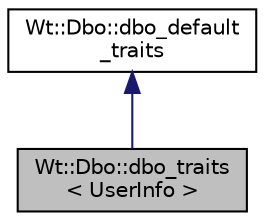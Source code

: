digraph "Wt::Dbo::dbo_traits&lt; UserInfo &gt;"
{
 // LATEX_PDF_SIZE
  edge [fontname="Helvetica",fontsize="10",labelfontname="Helvetica",labelfontsize="10"];
  node [fontname="Helvetica",fontsize="10",shape=record];
  Node1 [label="Wt::Dbo::dbo_traits\l\< UserInfo \>",height=0.2,width=0.4,color="black", fillcolor="grey75", style="filled", fontcolor="black",tooltip=" "];
  Node2 -> Node1 [dir="back",color="midnightblue",fontsize="10",style="solid",fontname="Helvetica"];
  Node2 [label="Wt::Dbo::dbo_default\l_traits",height=0.2,width=0.4,color="black", fillcolor="white", style="filled",URL="$structWt_1_1Dbo_1_1dbo__default__traits.html",tooltip="Default traits for a class mapped with Wt::Dbo."];
}

